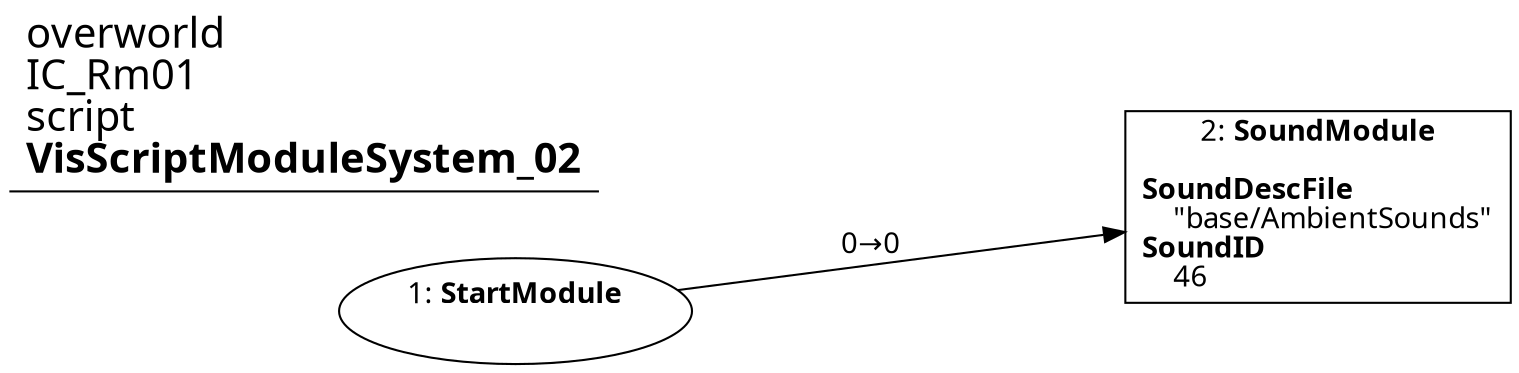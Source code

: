 digraph {
    layout = fdp;
    overlap = prism;
    sep = "+16";
    splines = spline;

    node [ shape = box ];

    graph [ fontname = "Segoe UI" ];
    node [ fontname = "Segoe UI" ];
    edge [ fontname = "Segoe UI" ];

    1 [ label = <1: <b>StartModule</b><br/><br/>> ];
    1 [ shape = oval ]
    1 [ pos = "0.104,-0.112!" ];
    1 -> 2 [ label = "0→0" ];

    2 [ label = <2: <b>SoundModule</b><br/><br/><b>SoundDescFile</b><br align="left"/>    &quot;base/AmbientSounds&quot;<br align="left"/><b>SoundID</b><br align="left"/>    46<br align="left"/>> ];
    2 [ pos = "0.397,-0.112!" ];

    title [ pos = "0.10300001,-0.11100001!" ];
    title [ shape = underline ];
    title [ label = <<font point-size="20">overworld<br align="left"/>IC_Rm01<br align="left"/>script<br align="left"/><b>VisScriptModuleSystem_02</b><br align="left"/></font>> ];
}

